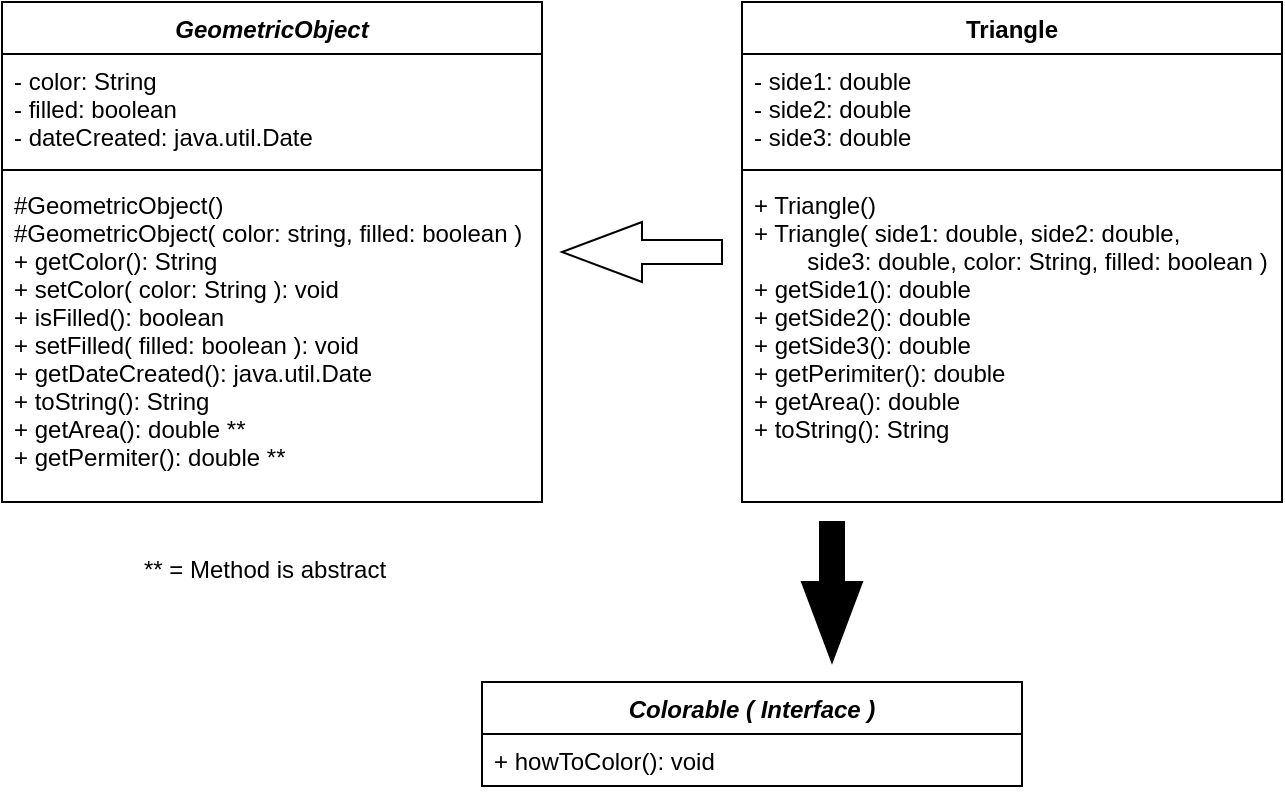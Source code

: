 <mxfile version="13.2.0" type="device"><diagram id="bNKlUIQaHRShFVoYbncc" name="Page-1"><mxGraphModel dx="786" dy="700" grid="1" gridSize="10" guides="1" tooltips="1" connect="1" arrows="1" fold="1" page="1" pageScale="1" pageWidth="850" pageHeight="1100" math="0" shadow="0"><root><mxCell id="0"/><mxCell id="1" parent="0"/><mxCell id="I30O-8qzK5pfg2Z51rce-1" value="GeometricObject" style="swimlane;fontStyle=3;align=center;verticalAlign=top;childLayout=stackLayout;horizontal=1;startSize=26;horizontalStack=0;resizeParent=1;resizeParentMax=0;resizeLast=0;collapsible=1;marginBottom=0;" vertex="1" parent="1"><mxGeometry x="30" y="150" width="270" height="250" as="geometry"/></mxCell><mxCell id="I30O-8qzK5pfg2Z51rce-2" value="- color: String&#xA;- filled: boolean&#xA;- dateCreated: java.util.Date&#xA;" style="text;strokeColor=none;fillColor=none;align=left;verticalAlign=top;spacingLeft=4;spacingRight=4;overflow=hidden;rotatable=0;points=[[0,0.5],[1,0.5]];portConstraint=eastwest;" vertex="1" parent="I30O-8qzK5pfg2Z51rce-1"><mxGeometry y="26" width="270" height="54" as="geometry"/></mxCell><mxCell id="I30O-8qzK5pfg2Z51rce-3" value="" style="line;strokeWidth=1;fillColor=none;align=left;verticalAlign=middle;spacingTop=-1;spacingLeft=3;spacingRight=3;rotatable=0;labelPosition=right;points=[];portConstraint=eastwest;" vertex="1" parent="I30O-8qzK5pfg2Z51rce-1"><mxGeometry y="80" width="270" height="8" as="geometry"/></mxCell><mxCell id="I30O-8qzK5pfg2Z51rce-4" value="#GeometricObject()&#xA;#GeometricObject( color: string, filled: boolean )&#xA;+ getColor(): String&#xA;+ setColor( color: String ): void&#xA;+ isFilled(): boolean&#xA;+ setFilled( filled: boolean ): void&#xA;+ getDateCreated(): java.util.Date&#xA;+ toString(): String&#xA;+ getArea(): double **&#xA;+ getPermiter(): double **&#xA;&#xA;" style="text;strokeColor=none;fillColor=none;align=left;verticalAlign=top;spacingLeft=4;spacingRight=4;overflow=hidden;rotatable=0;points=[[0,0.5],[1,0.5]];portConstraint=eastwest;fontStyle=0" vertex="1" parent="I30O-8qzK5pfg2Z51rce-1"><mxGeometry y="88" width="270" height="162" as="geometry"/></mxCell><mxCell id="I30O-8qzK5pfg2Z51rce-9" value="" style="html=1;shadow=0;dashed=0;align=center;verticalAlign=middle;shape=mxgraph.arrows2.arrow;dy=0.6;dx=40;flipH=1;notch=0;" vertex="1" parent="1"><mxGeometry x="310" y="260" width="80" height="30" as="geometry"/></mxCell><mxCell id="I30O-8qzK5pfg2Z51rce-5" value="Triangle" style="swimlane;fontStyle=1;align=center;verticalAlign=top;childLayout=stackLayout;horizontal=1;startSize=26;horizontalStack=0;resizeParent=1;resizeParentMax=0;resizeLast=0;collapsible=1;marginBottom=0;" vertex="1" parent="1"><mxGeometry x="400" y="150" width="270" height="250" as="geometry"/></mxCell><mxCell id="I30O-8qzK5pfg2Z51rce-6" value="- side1: double&#xA;- side2: double&#xA;- side3: double&#xA;" style="text;strokeColor=none;fillColor=none;align=left;verticalAlign=top;spacingLeft=4;spacingRight=4;overflow=hidden;rotatable=0;points=[[0,0.5],[1,0.5]];portConstraint=eastwest;" vertex="1" parent="I30O-8qzK5pfg2Z51rce-5"><mxGeometry y="26" width="270" height="54" as="geometry"/></mxCell><mxCell id="I30O-8qzK5pfg2Z51rce-7" value="" style="line;strokeWidth=1;fillColor=none;align=left;verticalAlign=middle;spacingTop=-1;spacingLeft=3;spacingRight=3;rotatable=0;labelPosition=right;points=[];portConstraint=eastwest;" vertex="1" parent="I30O-8qzK5pfg2Z51rce-5"><mxGeometry y="80" width="270" height="8" as="geometry"/></mxCell><mxCell id="I30O-8qzK5pfg2Z51rce-8" value="+ Triangle()&#xA;+ Triangle( side1: double, side2: double,&#xA;        side3: double, color: String, filled: boolean )&#xA;+ getSide1(): double&#xA;+ getSide2(): double&#xA;+ getSide3(): double&#xA;+ getPerimiter(): double&#xA;+ getArea(): double&#xA;+ toString(): String&#xA;" style="text;strokeColor=none;fillColor=none;align=left;verticalAlign=top;spacingLeft=4;spacingRight=4;overflow=hidden;rotatable=0;points=[[0,0.5],[1,0.5]];portConstraint=eastwest;" vertex="1" parent="I30O-8qzK5pfg2Z51rce-5"><mxGeometry y="88" width="270" height="162" as="geometry"/></mxCell><mxCell id="I30O-8qzK5pfg2Z51rce-11" value="** = Method is abstract" style="text;strokeColor=none;fillColor=none;align=left;verticalAlign=top;spacingLeft=4;spacingRight=4;overflow=hidden;rotatable=0;points=[[0,0.5],[1,0.5]];portConstraint=eastwest;" vertex="1" parent="1"><mxGeometry x="95" y="420" width="140" height="50" as="geometry"/></mxCell><mxCell id="I30O-8qzK5pfg2Z51rce-24" value="" style="html=1;shadow=0;dashed=0;align=center;verticalAlign=middle;shape=mxgraph.arrows2.arrow;dy=0.6;dx=40;direction=north;notch=0;rotation=-180;fillColor=#000000;" vertex="1" parent="1"><mxGeometry x="430" y="410" width="30" height="70" as="geometry"/></mxCell><mxCell id="I30O-8qzK5pfg2Z51rce-17" value="Colorable ( Interface )" style="swimlane;fontStyle=3;childLayout=stackLayout;horizontal=1;startSize=26;fillColor=none;horizontalStack=0;resizeParent=1;resizeParentMax=0;resizeLast=0;collapsible=1;marginBottom=0;" vertex="1" parent="1"><mxGeometry x="270" y="490" width="270" height="52" as="geometry"/></mxCell><mxCell id="I30O-8qzK5pfg2Z51rce-18" value="+ howToColor(): void" style="text;strokeColor=none;fillColor=none;align=left;verticalAlign=top;spacingLeft=4;spacingRight=4;overflow=hidden;rotatable=0;points=[[0,0.5],[1,0.5]];portConstraint=eastwest;" vertex="1" parent="I30O-8qzK5pfg2Z51rce-17"><mxGeometry y="26" width="270" height="26" as="geometry"/></mxCell></root></mxGraphModel></diagram></mxfile>